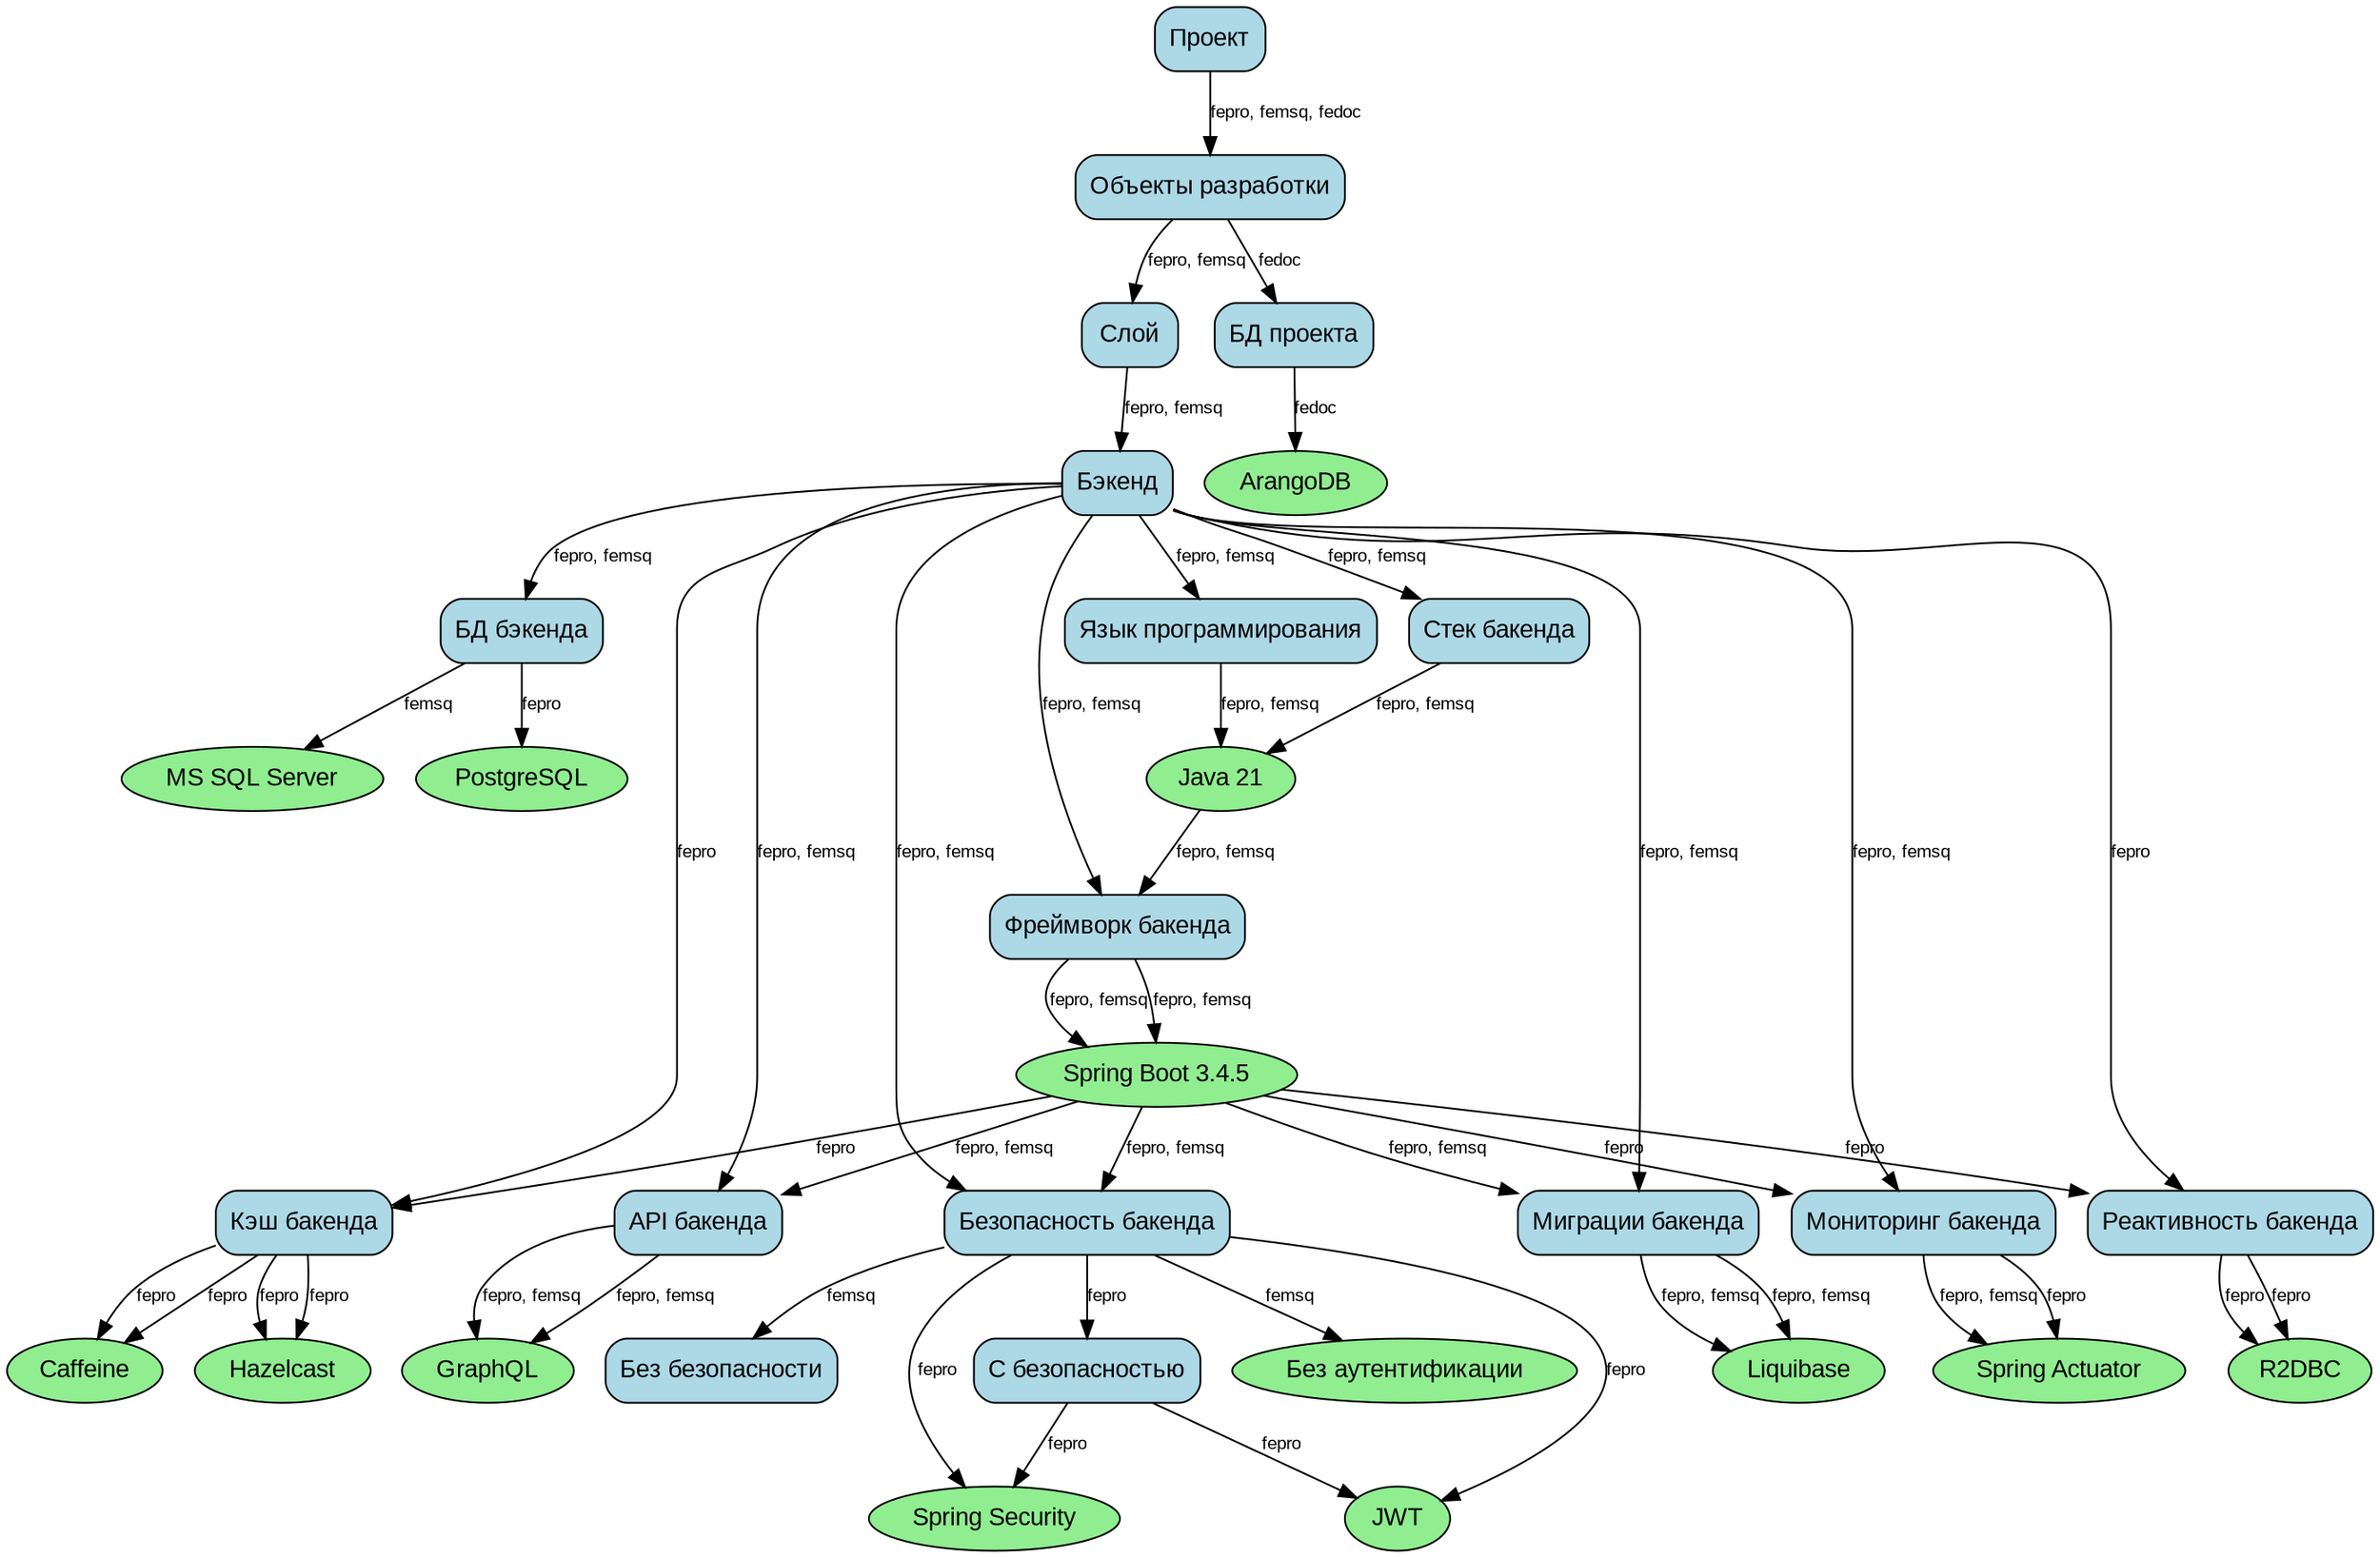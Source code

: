 digraph CommonProjectGraph {
  # Настройки графа
  rankdir=TB;
  node [shape=box, style=rounded, fontname="Arial"];
  edge [fontname="Arial", fontsize=10];

  # Цвета по типам узлов
  node [fillcolor=lightblue, style="rounded,filled"];

  "c:project" [label="Проект", fillcolor=lightblue, shape=box];
  "c:dev-objects" [label="Объекты разработки", fillcolor=lightblue, shape=box];
  "c:layer" [label="Слой", fillcolor=lightblue, shape=box];
  "c:backend" [label="Бэкенд", fillcolor=lightblue, shape=box];
  "c:project-database" [label="БД проекта", fillcolor=lightblue, shape=box];
  "c:backend-database" [label="БД бэкенда", fillcolor=lightblue, shape=box];
  "t:arangodb@3.11" [label="ArangoDB", fillcolor=lightgreen, shape=ellipse];
  "t:postgresql@16" [label="PostgreSQL", fillcolor=lightgreen, shape=ellipse];
  "t:mssql@2022" [label="MS SQL Server", fillcolor=lightgreen, shape=ellipse];
  "c:backend-framework" [label="Фреймворк бакенда", fillcolor=lightblue, shape=box];
  "c:backend-language" [label="Язык программирования", fillcolor=lightblue, shape=box];
  "c:backend-api" [label="API бакенда", fillcolor=lightblue, shape=box];
  "c:backend-security" [label="Безопасность бакенда", fillcolor=lightblue, shape=box];
  "c:backend-cache" [label="Кэш бакенда", fillcolor=lightblue, shape=box];
  "c:backend-reactive" [label="Реактивность бакенда", fillcolor=lightblue, shape=box];
  "c:backend-migrations" [label="Миграции бакенда", fillcolor=lightblue, shape=box];
  "c:backend-monitoring" [label="Мониторинг бакенда", fillcolor=lightblue, shape=box];
  "t:spring-boot@3.4.5" [label="Spring Boot 3.4.5", fillcolor=lightgreen, shape=ellipse];
  "t:java@21" [label="Java 21", fillcolor=lightgreen, shape=ellipse];
  "t:graphql" [label="GraphQL", fillcolor=lightgreen, shape=ellipse];
  "t:jwt" [label="JWT", fillcolor=lightgreen, shape=ellipse];
  "t:spring-security" [label="Spring Security", fillcolor=lightgreen, shape=ellipse];
  "t:no-auth" [label="Без аутентификации", fillcolor=lightgreen, shape=ellipse];
  "t:hazelcast" [label="Hazelcast", fillcolor=lightgreen, shape=ellipse];
  "t:caffeine" [label="Caffeine", fillcolor=lightgreen, shape=ellipse];
  "t:r2dbc" [label="R2DBC", fillcolor=lightgreen, shape=ellipse];
  "t:liquibase" [label="Liquibase", fillcolor=lightgreen, shape=ellipse];
  "t:spring-actuator" [label="Spring Actuator", fillcolor=lightgreen, shape=ellipse];
  "c:backend-stack" [label="Стек бакенда", fillcolor=lightblue, shape=box];
  "c:with-security" [label="С безопасностью", fillcolor=lightblue, shape=box];
  "c:no-security" [label="Без безопасности", fillcolor=lightblue, shape=box];

  # Рёбра
  "c:project" -> "c:dev-objects" [label="fepro, femsq, fedoc"];
  "c:dev-objects" -> "c:layer" [label="fepro, femsq"];
  "c:layer" -> "c:backend" [label="fepro, femsq"];
  "c:dev-objects" -> "c:project-database" [label="fedoc"];
  "c:backend" -> "c:backend-database" [label="fepro, femsq"];
  "c:project-database" -> "t:arangodb@3.11" [label="fedoc"];
  "c:backend-database" -> "t:postgresql@16" [label="fepro"];
  "c:backend-database" -> "t:mssql@2022" [label="femsq"];
  "c:backend" -> "c:backend-framework" [label="fepro, femsq"];
  "c:backend" -> "c:backend-language" [label="fepro, femsq"];
  "c:backend" -> "c:backend-api" [label="fepro, femsq"];
  "c:backend" -> "c:backend-security" [label="fepro, femsq"];
  "c:backend" -> "c:backend-cache" [label="fepro"];
  "c:backend" -> "c:backend-reactive" [label="fepro"];
  "c:backend" -> "c:backend-migrations" [label="fepro, femsq"];
  "c:backend" -> "c:backend-monitoring" [label="fepro, femsq"];
  "c:backend-framework" -> "t:spring-boot@3.4.5" [label="fepro, femsq"];
  "c:backend-language" -> "t:java@21" [label="fepro, femsq"];
  "c:backend-api" -> "t:graphql" [label="fepro, femsq"];
  "c:backend-security" -> "t:jwt" [label="fepro"];
  "c:backend-security" -> "t:spring-security" [label="fepro"];
  "c:backend-security" -> "t:no-auth" [label="femsq"];
  "c:backend-cache" -> "t:hazelcast" [label="fepro"];
  "c:backend-cache" -> "t:caffeine" [label="fepro"];
  "c:backend-reactive" -> "t:r2dbc" [label="fepro"];
  "c:backend-migrations" -> "t:liquibase" [label="fepro, femsq"];
  "c:backend-monitoring" -> "t:spring-actuator" [label="fepro, femsq"];
  "c:backend" -> "c:backend-stack" [label="fepro, femsq"];
  "c:backend-stack" -> "t:java@21" [label="fepro, femsq"];
  "t:java@21" -> "c:backend-framework" [label="fepro, femsq"];
  "c:backend-framework" -> "t:spring-boot@3.4.5" [label="fepro, femsq"];
  "t:spring-boot@3.4.5" -> "c:backend-api" [label="fepro, femsq"];
  "c:backend-api" -> "t:graphql" [label="fepro, femsq"];
  "t:spring-boot@3.4.5" -> "c:backend-security" [label="fepro, femsq"];
  "c:backend-security" -> "c:with-security" [label="fepro"];
  "c:backend-security" -> "c:no-security" [label="femsq"];
  "c:with-security" -> "t:jwt" [label="fepro"];
  "c:with-security" -> "t:spring-security" [label="fepro"];
  "t:spring-boot@3.4.5" -> "c:backend-reactive" [label="fepro"];
  "c:backend-reactive" -> "t:r2dbc" [label="fepro"];
  "t:spring-boot@3.4.5" -> "c:backend-cache" [label="fepro"];
  "c:backend-cache" -> "t:hazelcast" [label="fepro"];
  "c:backend-cache" -> "t:caffeine" [label="fepro"];
  "t:spring-boot@3.4.5" -> "c:backend-migrations" [label="fepro, femsq"];
  "c:backend-migrations" -> "t:liquibase" [label="fepro, femsq"];
  "t:spring-boot@3.4.5" -> "c:backend-monitoring" [label="fepro"];
  "c:backend-monitoring" -> "t:spring-actuator" [label="fepro"];
}